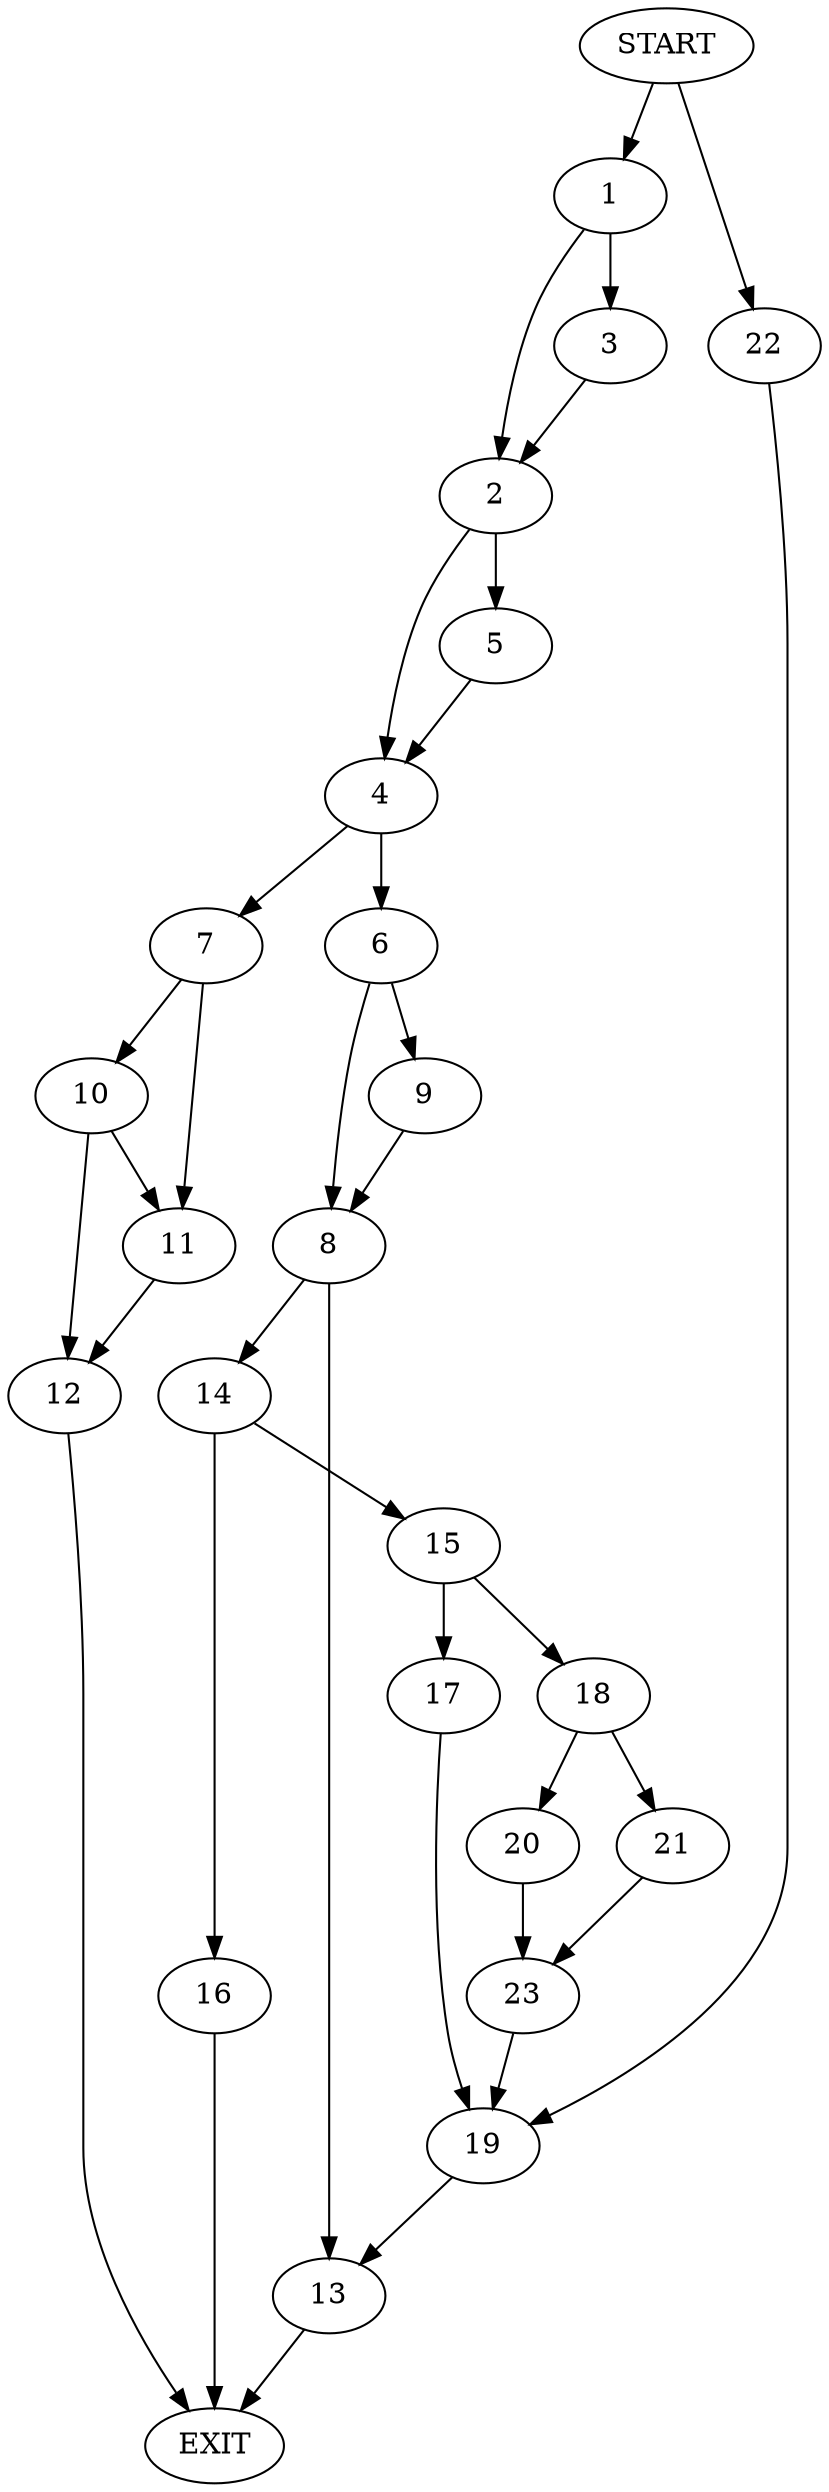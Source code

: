 digraph {
0 [label="START"]
24 [label="EXIT"]
0 -> 1
1 -> 2
1 -> 3
2 -> 4
2 -> 5
3 -> 2
4 -> 6
4 -> 7
5 -> 4
6 -> 8
6 -> 9
7 -> 10
7 -> 11
10 -> 11
10 -> 12
11 -> 12
12 -> 24
8 -> 13
8 -> 14
9 -> 8
14 -> 15
14 -> 16
13 -> 24
15 -> 17
15 -> 18
16 -> 24
17 -> 19
18 -> 20
18 -> 21
19 -> 13
0 -> 22
22 -> 19
20 -> 23
21 -> 23
23 -> 19
}
